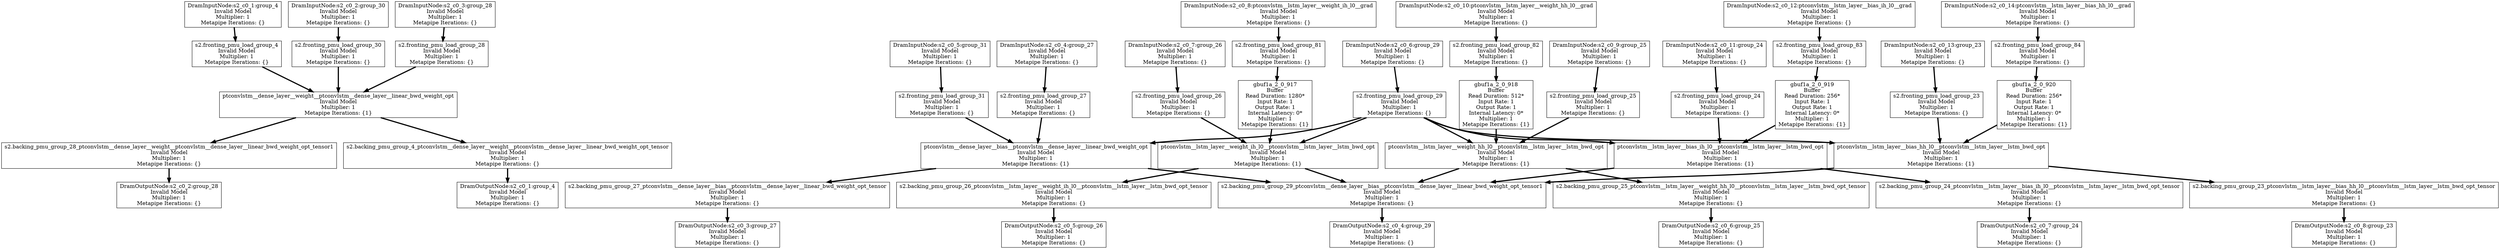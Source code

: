 digraph {
	node [shape=box]
	"0" [label= "ptconvlstm__dense_layer__weight__ptconvlstm__dense_layer__linear_bwd_weight_opt&#xA;Invalid Model&#xA;Multiplier: 1&#xA;Metapipe Iterations: {1}", tooltip= "ptconvlstm__dense_layer__weight__ptconvlstm__dense_layer__linear_bwd_weight_opt&#xA;Invalid Model&#xA;Multiplier: 1&#xA;Metapipe Iterations: {1}"];
	 "18"->"0" [color=black, penwidth=3 , tooltip="ExecGroup/vector"];
	 "19"->"0" [color=black, penwidth=3 , tooltip="ExecGroup/vector"];
	 "20"->"0" [color=black, penwidth=3 , tooltip="ExecGroup/vector"];
	"1" [label= "s2.backing_pmu_group_28_ptconvlstm__dense_layer__weight__ptconvlstm__dense_layer__linear_bwd_weight_opt_tensor1&#xA;Invalid Model&#xA;Multiplier: 1&#xA;Metapipe Iterations: {}", tooltip= "s2.backing_pmu_group_28_ptconvlstm__dense_layer__weight__ptconvlstm__dense_layer__linear_bwd_weight_opt_tensor1&#xA;Invalid Model&#xA;Multiplier: 1&#xA;Metapipe Iterations: {}"];
	 "0"->"1" [color=black, penwidth=3 , tooltip="ExecGroup/vector Iters: {1}"];
	"2" [label= "s2.backing_pmu_group_4_ptconvlstm__dense_layer__weight__ptconvlstm__dense_layer__linear_bwd_weight_opt_tensor&#xA;Invalid Model&#xA;Multiplier: 1&#xA;Metapipe Iterations: {}", tooltip= "s2.backing_pmu_group_4_ptconvlstm__dense_layer__weight__ptconvlstm__dense_layer__linear_bwd_weight_opt_tensor&#xA;Invalid Model&#xA;Multiplier: 1&#xA;Metapipe Iterations: {}"];
	 "0"->"2" [color=black, penwidth=3 , tooltip="ExecGroup/vector Iters: {1}"];
	"3" [label= "ptconvlstm__dense_layer__bias__ptconvlstm__dense_layer__linear_bwd_weight_opt&#xA;Invalid Model&#xA;Multiplier: 1&#xA;Metapipe Iterations: {1}", tooltip= "ptconvlstm__dense_layer__bias__ptconvlstm__dense_layer__linear_bwd_weight_opt&#xA;Invalid Model&#xA;Multiplier: 1&#xA;Metapipe Iterations: {1}"];
	 "21"->"3" [color=black, penwidth=3 , tooltip="ExecGroup/vector"];
	 "22"->"3" [color=black, penwidth=3 , tooltip="ExecGroup/vector"];
	 "23"->"3" [color=black, penwidth=3 , tooltip="ExecGroup/vector"];
	"4" [label= "s2.backing_pmu_group_29_ptconvlstm__dense_layer__bias__ptconvlstm__dense_layer__linear_bwd_weight_opt_tensor1&#xA;Invalid Model&#xA;Multiplier: 1&#xA;Metapipe Iterations: {}", tooltip= "s2.backing_pmu_group_29_ptconvlstm__dense_layer__bias__ptconvlstm__dense_layer__linear_bwd_weight_opt_tensor1&#xA;Invalid Model&#xA;Multiplier: 1&#xA;Metapipe Iterations: {}"];
	 "3"->"4" [color=black, penwidth=3 , tooltip="ExecGroup/vector Iters: {1}"];
	 "7"->"4" [color=black, penwidth=3 , tooltip="ExecGroup/vector Iters: {1}"];
	 "10"->"4" [color=black, penwidth=3 , tooltip="ExecGroup/vector Iters: {1}"];
	 "13"->"4" [color=black, penwidth=3 , tooltip="ExecGroup/vector Iters: {1}"];
	 "16"->"4" [color=black, penwidth=3 , tooltip="ExecGroup/vector Iters: {1}"];
	"5" [label= "s2.backing_pmu_group_27_ptconvlstm__dense_layer__bias__ptconvlstm__dense_layer__linear_bwd_weight_opt_tensor&#xA;Invalid Model&#xA;Multiplier: 1&#xA;Metapipe Iterations: {}", tooltip= "s2.backing_pmu_group_27_ptconvlstm__dense_layer__bias__ptconvlstm__dense_layer__linear_bwd_weight_opt_tensor&#xA;Invalid Model&#xA;Multiplier: 1&#xA;Metapipe Iterations: {}"];
	 "3"->"5" [color=black, penwidth=3 , tooltip="ExecGroup/vector Iters: {1}"];
	"6" [label= "gbuf1a_2_0_917&#xA;Buffer&#xA;Read Duration: 1280*&#xA;Input Rate: 1&#xA;Output Rate: 1&#xA;Internal Latency: 0*&#xA;Multiplier: 1&#xA;Metapipe Iterations: {1}", tooltip= "gbuf1a_2_0_917&#xA;Buffer&#xA;Read Duration: 1280*&#xA;Input Rate: 1&#xA;Output Rate: 1&#xA;Internal Latency: 0*&#xA;Multiplier: 1&#xA;Metapipe Iterations: {1}"];
	 "25"->"6" [color=black, penwidth=3 , tooltip="ExecGroup/vector"];
	"7" [label= "ptconvlstm__lstm_layer__weight_ih_l0__ptconvlstm__lstm_layer__lstm_bwd_opt&#xA;Invalid Model&#xA;Multiplier: 1&#xA;Metapipe Iterations: {1}", tooltip= "ptconvlstm__lstm_layer__weight_ih_l0__ptconvlstm__lstm_layer__lstm_bwd_opt&#xA;Invalid Model&#xA;Multiplier: 1&#xA;Metapipe Iterations: {1}"];
	 "6"->"7" [color=black, penwidth=3 , tooltip="ExecGroup/vector Iters: {1}"];
	 "23"->"7" [color=black, penwidth=3 , tooltip="ExecGroup/vector"];
	 "24"->"7" [color=black, penwidth=3 , tooltip="ExecGroup/vector"];
	"8" [label= "s2.backing_pmu_group_26_ptconvlstm__lstm_layer__weight_ih_l0__ptconvlstm__lstm_layer__lstm_bwd_opt_tensor&#xA;Invalid Model&#xA;Multiplier: 1&#xA;Metapipe Iterations: {}", tooltip= "s2.backing_pmu_group_26_ptconvlstm__lstm_layer__weight_ih_l0__ptconvlstm__lstm_layer__lstm_bwd_opt_tensor&#xA;Invalid Model&#xA;Multiplier: 1&#xA;Metapipe Iterations: {}"];
	 "7"->"8" [color=black, penwidth=3 , tooltip="ExecGroup/vector Iters: {1}"];
	"9" [label= "gbuf1a_2_0_918&#xA;Buffer&#xA;Read Duration: 512*&#xA;Input Rate: 1&#xA;Output Rate: 1&#xA;Internal Latency: 0*&#xA;Multiplier: 1&#xA;Metapipe Iterations: {1}", tooltip= "gbuf1a_2_0_918&#xA;Buffer&#xA;Read Duration: 512*&#xA;Input Rate: 1&#xA;Output Rate: 1&#xA;Internal Latency: 0*&#xA;Multiplier: 1&#xA;Metapipe Iterations: {1}"];
	 "27"->"9" [color=black, penwidth=3 , tooltip="ExecGroup/vector"];
	"10" [label= "ptconvlstm__lstm_layer__weight_hh_l0__ptconvlstm__lstm_layer__lstm_bwd_opt&#xA;Invalid Model&#xA;Multiplier: 1&#xA;Metapipe Iterations: {1}", tooltip= "ptconvlstm__lstm_layer__weight_hh_l0__ptconvlstm__lstm_layer__lstm_bwd_opt&#xA;Invalid Model&#xA;Multiplier: 1&#xA;Metapipe Iterations: {1}"];
	 "9"->"10" [color=black, penwidth=3 , tooltip="ExecGroup/vector Iters: {1}"];
	 "23"->"10" [color=black, penwidth=3 , tooltip="ExecGroup/vector"];
	 "26"->"10" [color=black, penwidth=3 , tooltip="ExecGroup/vector"];
	"11" [label= "s2.backing_pmu_group_25_ptconvlstm__lstm_layer__weight_hh_l0__ptconvlstm__lstm_layer__lstm_bwd_opt_tensor&#xA;Invalid Model&#xA;Multiplier: 1&#xA;Metapipe Iterations: {}", tooltip= "s2.backing_pmu_group_25_ptconvlstm__lstm_layer__weight_hh_l0__ptconvlstm__lstm_layer__lstm_bwd_opt_tensor&#xA;Invalid Model&#xA;Multiplier: 1&#xA;Metapipe Iterations: {}"];
	 "10"->"11" [color=black, penwidth=3 , tooltip="ExecGroup/vector Iters: {1}"];
	"12" [label= "gbuf1a_2_0_919&#xA;Buffer&#xA;Read Duration: 256*&#xA;Input Rate: 1&#xA;Output Rate: 1&#xA;Internal Latency: 0*&#xA;Multiplier: 1&#xA;Metapipe Iterations: {1}", tooltip= "gbuf1a_2_0_919&#xA;Buffer&#xA;Read Duration: 256*&#xA;Input Rate: 1&#xA;Output Rate: 1&#xA;Internal Latency: 0*&#xA;Multiplier: 1&#xA;Metapipe Iterations: {1}"];
	 "29"->"12" [color=black, penwidth=3 , tooltip="ExecGroup/vector"];
	"13" [label= "ptconvlstm__lstm_layer__bias_ih_l0__ptconvlstm__lstm_layer__lstm_bwd_opt&#xA;Invalid Model&#xA;Multiplier: 1&#xA;Metapipe Iterations: {1}", tooltip= "ptconvlstm__lstm_layer__bias_ih_l0__ptconvlstm__lstm_layer__lstm_bwd_opt&#xA;Invalid Model&#xA;Multiplier: 1&#xA;Metapipe Iterations: {1}"];
	 "12"->"13" [color=black, penwidth=3 , tooltip="ExecGroup/vector Iters: {1}"];
	 "23"->"13" [color=black, penwidth=3 , tooltip="ExecGroup/vector"];
	 "28"->"13" [color=black, penwidth=3 , tooltip="ExecGroup/vector"];
	"14" [label= "s2.backing_pmu_group_24_ptconvlstm__lstm_layer__bias_ih_l0__ptconvlstm__lstm_layer__lstm_bwd_opt_tensor&#xA;Invalid Model&#xA;Multiplier: 1&#xA;Metapipe Iterations: {}", tooltip= "s2.backing_pmu_group_24_ptconvlstm__lstm_layer__bias_ih_l0__ptconvlstm__lstm_layer__lstm_bwd_opt_tensor&#xA;Invalid Model&#xA;Multiplier: 1&#xA;Metapipe Iterations: {}"];
	 "13"->"14" [color=black, penwidth=3 , tooltip="ExecGroup/vector Iters: {1}"];
	"15" [label= "gbuf1a_2_0_920&#xA;Buffer&#xA;Read Duration: 256*&#xA;Input Rate: 1&#xA;Output Rate: 1&#xA;Internal Latency: 0*&#xA;Multiplier: 1&#xA;Metapipe Iterations: {1}", tooltip= "gbuf1a_2_0_920&#xA;Buffer&#xA;Read Duration: 256*&#xA;Input Rate: 1&#xA;Output Rate: 1&#xA;Internal Latency: 0*&#xA;Multiplier: 1&#xA;Metapipe Iterations: {1}"];
	 "31"->"15" [color=black, penwidth=3 , tooltip="ExecGroup/vector"];
	"16" [label= "ptconvlstm__lstm_layer__bias_hh_l0__ptconvlstm__lstm_layer__lstm_bwd_opt&#xA;Invalid Model&#xA;Multiplier: 1&#xA;Metapipe Iterations: {1}", tooltip= "ptconvlstm__lstm_layer__bias_hh_l0__ptconvlstm__lstm_layer__lstm_bwd_opt&#xA;Invalid Model&#xA;Multiplier: 1&#xA;Metapipe Iterations: {1}"];
	 "15"->"16" [color=black, penwidth=3 , tooltip="ExecGroup/vector Iters: {1}"];
	 "23"->"16" [color=black, penwidth=3 , tooltip="ExecGroup/vector"];
	 "30"->"16" [color=black, penwidth=3 , tooltip="ExecGroup/vector"];
	"17" [label= "s2.backing_pmu_group_23_ptconvlstm__lstm_layer__bias_hh_l0__ptconvlstm__lstm_layer__lstm_bwd_opt_tensor&#xA;Invalid Model&#xA;Multiplier: 1&#xA;Metapipe Iterations: {}", tooltip= "s2.backing_pmu_group_23_ptconvlstm__lstm_layer__bias_hh_l0__ptconvlstm__lstm_layer__lstm_bwd_opt_tensor&#xA;Invalid Model&#xA;Multiplier: 1&#xA;Metapipe Iterations: {}"];
	 "16"->"17" [color=black, penwidth=3 , tooltip="ExecGroup/vector Iters: {1}"];
	"18" [label= "s2.fronting_pmu_load_group_4&#xA;Invalid Model&#xA;Multiplier: 1&#xA;Metapipe Iterations: {}", tooltip= "s2.fronting_pmu_load_group_4&#xA;Invalid Model&#xA;Multiplier: 1&#xA;Metapipe Iterations: {}"];
	 "40"->"18" [color=black, penwidth=3 , tooltip="ExecGroup/vector"];
	"19" [label= "s2.fronting_pmu_load_group_30&#xA;Invalid Model&#xA;Multiplier: 1&#xA;Metapipe Iterations: {}", tooltip= "s2.fronting_pmu_load_group_30&#xA;Invalid Model&#xA;Multiplier: 1&#xA;Metapipe Iterations: {}"];
	 "41"->"19" [color=black, penwidth=3 , tooltip="ExecGroup/vector"];
	"20" [label= "s2.fronting_pmu_load_group_28&#xA;Invalid Model&#xA;Multiplier: 1&#xA;Metapipe Iterations: {}", tooltip= "s2.fronting_pmu_load_group_28&#xA;Invalid Model&#xA;Multiplier: 1&#xA;Metapipe Iterations: {}"];
	 "42"->"20" [color=black, penwidth=3 , tooltip="ExecGroup/vector"];
	"21" [label= "s2.fronting_pmu_load_group_27&#xA;Invalid Model&#xA;Multiplier: 1&#xA;Metapipe Iterations: {}", tooltip= "s2.fronting_pmu_load_group_27&#xA;Invalid Model&#xA;Multiplier: 1&#xA;Metapipe Iterations: {}"];
	 "43"->"21" [color=black, penwidth=3 , tooltip="ExecGroup/vector"];
	"22" [label= "s2.fronting_pmu_load_group_31&#xA;Invalid Model&#xA;Multiplier: 1&#xA;Metapipe Iterations: {}", tooltip= "s2.fronting_pmu_load_group_31&#xA;Invalid Model&#xA;Multiplier: 1&#xA;Metapipe Iterations: {}"];
	 "44"->"22" [color=black, penwidth=3 , tooltip="ExecGroup/vector"];
	"23" [label= "s2.fronting_pmu_load_group_29&#xA;Invalid Model&#xA;Multiplier: 1&#xA;Metapipe Iterations: {}", tooltip= "s2.fronting_pmu_load_group_29&#xA;Invalid Model&#xA;Multiplier: 1&#xA;Metapipe Iterations: {}"];
	 "45"->"23" [color=black, penwidth=3 , tooltip="ExecGroup/vector"];
	"24" [label= "s2.fronting_pmu_load_group_26&#xA;Invalid Model&#xA;Multiplier: 1&#xA;Metapipe Iterations: {}", tooltip= "s2.fronting_pmu_load_group_26&#xA;Invalid Model&#xA;Multiplier: 1&#xA;Metapipe Iterations: {}"];
	 "46"->"24" [color=black, penwidth=3 , tooltip="ExecGroup/vector"];
	"25" [label= "s2.fronting_pmu_load_group_81&#xA;Invalid Model&#xA;Multiplier: 1&#xA;Metapipe Iterations: {}", tooltip= "s2.fronting_pmu_load_group_81&#xA;Invalid Model&#xA;Multiplier: 1&#xA;Metapipe Iterations: {}"];
	 "47"->"25" [color=black, penwidth=3 , tooltip="ExecGroup/vector"];
	"26" [label= "s2.fronting_pmu_load_group_25&#xA;Invalid Model&#xA;Multiplier: 1&#xA;Metapipe Iterations: {}", tooltip= "s2.fronting_pmu_load_group_25&#xA;Invalid Model&#xA;Multiplier: 1&#xA;Metapipe Iterations: {}"];
	 "48"->"26" [color=black, penwidth=3 , tooltip="ExecGroup/vector"];
	"27" [label= "s2.fronting_pmu_load_group_82&#xA;Invalid Model&#xA;Multiplier: 1&#xA;Metapipe Iterations: {}", tooltip= "s2.fronting_pmu_load_group_82&#xA;Invalid Model&#xA;Multiplier: 1&#xA;Metapipe Iterations: {}"];
	 "49"->"27" [color=black, penwidth=3 , tooltip="ExecGroup/vector"];
	"28" [label= "s2.fronting_pmu_load_group_24&#xA;Invalid Model&#xA;Multiplier: 1&#xA;Metapipe Iterations: {}", tooltip= "s2.fronting_pmu_load_group_24&#xA;Invalid Model&#xA;Multiplier: 1&#xA;Metapipe Iterations: {}"];
	 "50"->"28" [color=black, penwidth=3 , tooltip="ExecGroup/vector"];
	"29" [label= "s2.fronting_pmu_load_group_83&#xA;Invalid Model&#xA;Multiplier: 1&#xA;Metapipe Iterations: {}", tooltip= "s2.fronting_pmu_load_group_83&#xA;Invalid Model&#xA;Multiplier: 1&#xA;Metapipe Iterations: {}"];
	 "51"->"29" [color=black, penwidth=3 , tooltip="ExecGroup/vector"];
	"30" [label= "s2.fronting_pmu_load_group_23&#xA;Invalid Model&#xA;Multiplier: 1&#xA;Metapipe Iterations: {}", tooltip= "s2.fronting_pmu_load_group_23&#xA;Invalid Model&#xA;Multiplier: 1&#xA;Metapipe Iterations: {}"];
	 "52"->"30" [color=black, penwidth=3 , tooltip="ExecGroup/vector"];
	"31" [label= "s2.fronting_pmu_load_group_84&#xA;Invalid Model&#xA;Multiplier: 1&#xA;Metapipe Iterations: {}", tooltip= "s2.fronting_pmu_load_group_84&#xA;Invalid Model&#xA;Multiplier: 1&#xA;Metapipe Iterations: {}"];
	 "53"->"31" [color=black, penwidth=3 , tooltip="ExecGroup/vector"];
	"32" [label= "DramOutputNode:s2_c0_1:group_4&#xA;Invalid Model&#xA;Multiplier: 1&#xA;Metapipe Iterations: {}", tooltip= "DramOutputNode:s2_c0_1:group_4&#xA;Invalid Model&#xA;Multiplier: 1&#xA;Metapipe Iterations: {}"];
	 "2"->"32" [color=black, penwidth=3 , tooltip="ExecGroup/vector"];
	"33" [label= "DramOutputNode:s2_c0_2:group_28&#xA;Invalid Model&#xA;Multiplier: 1&#xA;Metapipe Iterations: {}", tooltip= "DramOutputNode:s2_c0_2:group_28&#xA;Invalid Model&#xA;Multiplier: 1&#xA;Metapipe Iterations: {}"];
	 "1"->"33" [color=black, penwidth=3 , tooltip="ExecGroup/vector"];
	"34" [label= "DramOutputNode:s2_c0_3:group_27&#xA;Invalid Model&#xA;Multiplier: 1&#xA;Metapipe Iterations: {}", tooltip= "DramOutputNode:s2_c0_3:group_27&#xA;Invalid Model&#xA;Multiplier: 1&#xA;Metapipe Iterations: {}"];
	 "5"->"34" [color=black, penwidth=3 , tooltip="ExecGroup/vector"];
	"35" [label= "DramOutputNode:s2_c0_4:group_29&#xA;Invalid Model&#xA;Multiplier: 1&#xA;Metapipe Iterations: {}", tooltip= "DramOutputNode:s2_c0_4:group_29&#xA;Invalid Model&#xA;Multiplier: 1&#xA;Metapipe Iterations: {}"];
	 "4"->"35" [color=black, penwidth=3 , tooltip="ExecGroup/vector"];
	"36" [label= "DramOutputNode:s2_c0_5:group_26&#xA;Invalid Model&#xA;Multiplier: 1&#xA;Metapipe Iterations: {}", tooltip= "DramOutputNode:s2_c0_5:group_26&#xA;Invalid Model&#xA;Multiplier: 1&#xA;Metapipe Iterations: {}"];
	 "8"->"36" [color=black, penwidth=3 , tooltip="ExecGroup/vector"];
	"37" [label= "DramOutputNode:s2_c0_6:group_25&#xA;Invalid Model&#xA;Multiplier: 1&#xA;Metapipe Iterations: {}", tooltip= "DramOutputNode:s2_c0_6:group_25&#xA;Invalid Model&#xA;Multiplier: 1&#xA;Metapipe Iterations: {}"];
	 "11"->"37" [color=black, penwidth=3 , tooltip="ExecGroup/vector"];
	"38" [label= "DramOutputNode:s2_c0_7:group_24&#xA;Invalid Model&#xA;Multiplier: 1&#xA;Metapipe Iterations: {}", tooltip= "DramOutputNode:s2_c0_7:group_24&#xA;Invalid Model&#xA;Multiplier: 1&#xA;Metapipe Iterations: {}"];
	 "14"->"38" [color=black, penwidth=3 , tooltip="ExecGroup/vector"];
	"39" [label= "DramOutputNode:s2_c0_8:group_23&#xA;Invalid Model&#xA;Multiplier: 1&#xA;Metapipe Iterations: {}", tooltip= "DramOutputNode:s2_c0_8:group_23&#xA;Invalid Model&#xA;Multiplier: 1&#xA;Metapipe Iterations: {}"];
	 "17"->"39" [color=black, penwidth=3 , tooltip="ExecGroup/vector"];
	"40" [label= "DramInputNode:s2_c0_1:group_4&#xA;Invalid Model&#xA;Multiplier: 1&#xA;Metapipe Iterations: {}", tooltip= "DramInputNode:s2_c0_1:group_4&#xA;Invalid Model&#xA;Multiplier: 1&#xA;Metapipe Iterations: {}"];
	"41" [label= "DramInputNode:s2_c0_2:group_30&#xA;Invalid Model&#xA;Multiplier: 1&#xA;Metapipe Iterations: {}", tooltip= "DramInputNode:s2_c0_2:group_30&#xA;Invalid Model&#xA;Multiplier: 1&#xA;Metapipe Iterations: {}"];
	"42" [label= "DramInputNode:s2_c0_3:group_28&#xA;Invalid Model&#xA;Multiplier: 1&#xA;Metapipe Iterations: {}", tooltip= "DramInputNode:s2_c0_3:group_28&#xA;Invalid Model&#xA;Multiplier: 1&#xA;Metapipe Iterations: {}"];
	"43" [label= "DramInputNode:s2_c0_4:group_27&#xA;Invalid Model&#xA;Multiplier: 1&#xA;Metapipe Iterations: {}", tooltip= "DramInputNode:s2_c0_4:group_27&#xA;Invalid Model&#xA;Multiplier: 1&#xA;Metapipe Iterations: {}"];
	"44" [label= "DramInputNode:s2_c0_5:group_31&#xA;Invalid Model&#xA;Multiplier: 1&#xA;Metapipe Iterations: {}", tooltip= "DramInputNode:s2_c0_5:group_31&#xA;Invalid Model&#xA;Multiplier: 1&#xA;Metapipe Iterations: {}"];
	"45" [label= "DramInputNode:s2_c0_6:group_29&#xA;Invalid Model&#xA;Multiplier: 1&#xA;Metapipe Iterations: {}", tooltip= "DramInputNode:s2_c0_6:group_29&#xA;Invalid Model&#xA;Multiplier: 1&#xA;Metapipe Iterations: {}"];
	"46" [label= "DramInputNode:s2_c0_7:group_26&#xA;Invalid Model&#xA;Multiplier: 1&#xA;Metapipe Iterations: {}", tooltip= "DramInputNode:s2_c0_7:group_26&#xA;Invalid Model&#xA;Multiplier: 1&#xA;Metapipe Iterations: {}"];
	"47" [label= "DramInputNode:s2_c0_8:ptconvlstm__lstm_layer__weight_ih_l0__grad&#xA;Invalid Model&#xA;Multiplier: 1&#xA;Metapipe Iterations: {}", tooltip= "DramInputNode:s2_c0_8:ptconvlstm__lstm_layer__weight_ih_l0__grad&#xA;Invalid Model&#xA;Multiplier: 1&#xA;Metapipe Iterations: {}"];
	"48" [label= "DramInputNode:s2_c0_9:group_25&#xA;Invalid Model&#xA;Multiplier: 1&#xA;Metapipe Iterations: {}", tooltip= "DramInputNode:s2_c0_9:group_25&#xA;Invalid Model&#xA;Multiplier: 1&#xA;Metapipe Iterations: {}"];
	"49" [label= "DramInputNode:s2_c0_10:ptconvlstm__lstm_layer__weight_hh_l0__grad&#xA;Invalid Model&#xA;Multiplier: 1&#xA;Metapipe Iterations: {}", tooltip= "DramInputNode:s2_c0_10:ptconvlstm__lstm_layer__weight_hh_l0__grad&#xA;Invalid Model&#xA;Multiplier: 1&#xA;Metapipe Iterations: {}"];
	"50" [label= "DramInputNode:s2_c0_11:group_24&#xA;Invalid Model&#xA;Multiplier: 1&#xA;Metapipe Iterations: {}", tooltip= "DramInputNode:s2_c0_11:group_24&#xA;Invalid Model&#xA;Multiplier: 1&#xA;Metapipe Iterations: {}"];
	"51" [label= "DramInputNode:s2_c0_12:ptconvlstm__lstm_layer__bias_ih_l0__grad&#xA;Invalid Model&#xA;Multiplier: 1&#xA;Metapipe Iterations: {}", tooltip= "DramInputNode:s2_c0_12:ptconvlstm__lstm_layer__bias_ih_l0__grad&#xA;Invalid Model&#xA;Multiplier: 1&#xA;Metapipe Iterations: {}"];
	"52" [label= "DramInputNode:s2_c0_13:group_23&#xA;Invalid Model&#xA;Multiplier: 1&#xA;Metapipe Iterations: {}", tooltip= "DramInputNode:s2_c0_13:group_23&#xA;Invalid Model&#xA;Multiplier: 1&#xA;Metapipe Iterations: {}"];
	"53" [label= "DramInputNode:s2_c0_14:ptconvlstm__lstm_layer__bias_hh_l0__grad&#xA;Invalid Model&#xA;Multiplier: 1&#xA;Metapipe Iterations: {}", tooltip= "DramInputNode:s2_c0_14:ptconvlstm__lstm_layer__bias_hh_l0__grad&#xA;Invalid Model&#xA;Multiplier: 1&#xA;Metapipe Iterations: {}"];
}
